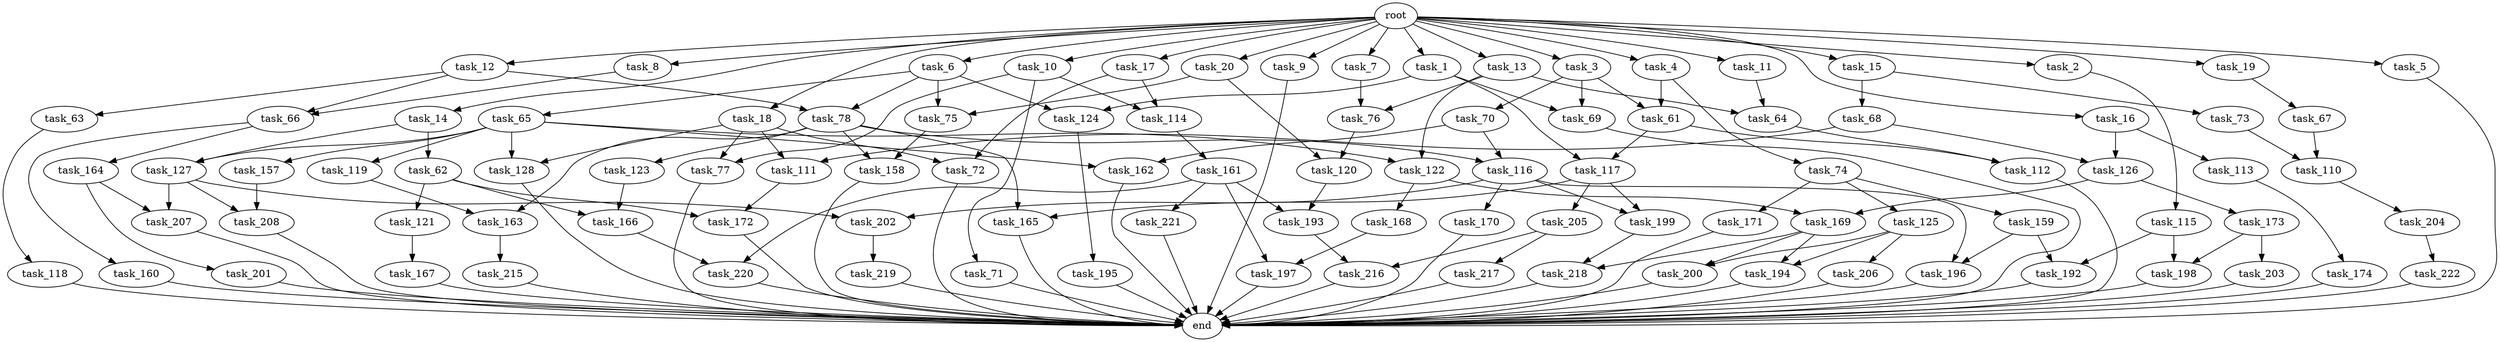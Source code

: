 digraph G {
  task_116 [size="429496729600.000000"];
  task_163 [size="352187318272.000000"];
  task_15 [size="1024.000000"];
  task_118 [size="695784701952.000000"];
  task_169 [size="996432412672.000000"];
  task_207 [size="841813590016.000000"];
  task_168 [size="858993459200.000000"];
  task_161 [size="77309411328.000000"];
  task_173 [size="137438953472.000000"];
  task_7 [size="1024.000000"];
  task_128 [size="1554778161152.000000"];
  task_119 [size="858993459200.000000"];
  task_220 [size="893353197568.000000"];
  task_166 [size="171798691840.000000"];
  task_75 [size="833223655424.000000"];
  task_204 [size="309237645312.000000"];
  task_117 [size="111669149696.000000"];
  task_196 [size="970662608896.000000"];
  task_9 [size="1024.000000"];
  task_199 [size="1279900254208.000000"];
  task_216 [size="1554778161152.000000"];
  task_112 [size="730144440320.000000"];
  task_121 [size="34359738368.000000"];
  task_164 [size="420906795008.000000"];
  task_217 [size="695784701952.000000"];
  task_73 [size="77309411328.000000"];
  task_172 [size="68719476736.000000"];
  task_77 [size="773094113280.000000"];
  task_198 [size="833223655424.000000"];
  task_65 [size="137438953472.000000"];
  task_18 [size="1024.000000"];
  task_159 [size="549755813888.000000"];
  task_63 [size="858993459200.000000"];
  task_68 [size="77309411328.000000"];
  task_115 [size="214748364800.000000"];
  task_206 [size="695784701952.000000"];
  task_160 [size="420906795008.000000"];
  task_61 [size="730144440320.000000"];
  task_64 [size="523986010112.000000"];
  task_11 [size="1024.000000"];
  task_167 [size="695784701952.000000"];
  task_125 [size="549755813888.000000"];
  task_1 [size="1024.000000"];
  task_78 [size="996432412672.000000"];
  task_157 [size="858993459200.000000"];
  task_110 [size="833223655424.000000"];
  task_201 [size="420906795008.000000"];
  task_69 [size="773094113280.000000"];
  task_171 [size="549755813888.000000"];
  task_162 [size="1073741824000.000000"];
  task_165 [size="1073741824000.000000"];
  task_123 [size="214748364800.000000"];
  task_20 [size="1024.000000"];
  task_194 [size="1005022347264.000000"];
  task_62 [size="309237645312.000000"];
  task_66 [size="1279900254208.000000"];
  task_205 [size="858993459200.000000"];
  task_127 [size="1168231104512.000000"];
  task_19 [size="1024.000000"];
  task_195 [size="420906795008.000000"];
  end [size="0.000000"];
  task_3 [size="1024.000000"];
  task_192 [size="687194767360.000000"];
  task_4 [size="1024.000000"];
  task_10 [size="1024.000000"];
  task_193 [size="343597383680.000000"];
  task_158 [size="1073741824000.000000"];
  task_70 [size="695784701952.000000"];
  task_71 [size="77309411328.000000"];
  task_67 [size="695784701952.000000"];
  task_14 [size="1024.000000"];
  task_12 [size="1024.000000"];
  task_13 [size="1024.000000"];
  task_174 [size="77309411328.000000"];
  task_126 [size="1391569403904.000000"];
  task_114 [size="214748364800.000000"];
  task_5 [size="1024.000000"];
  task_113 [size="695784701952.000000"];
  task_6 [size="1024.000000"];
  task_203 [size="695784701952.000000"];
  task_124 [size="214748364800.000000"];
  task_2 [size="1024.000000"];
  task_221 [size="34359738368.000000"];
  task_219 [size="309237645312.000000"];
  task_72 [size="833223655424.000000"];
  task_74 [size="34359738368.000000"];
  task_170 [size="420906795008.000000"];
  task_17 [size="1024.000000"];
  task_76 [size="1073741824000.000000"];
  task_202 [size="841813590016.000000"];
  task_120 [size="730144440320.000000"];
  task_200 [size="1005022347264.000000"];
  root [size="0.000000"];
  task_197 [size="584115552256.000000"];
  task_111 [size="1391569403904.000000"];
  task_8 [size="1024.000000"];
  task_16 [size="1024.000000"];
  task_218 [size="618475290624.000000"];
  task_222 [size="34359738368.000000"];
  task_215 [size="309237645312.000000"];
  task_122 [size="1073741824000.000000"];
  task_208 [size="635655159808.000000"];

  task_116 -> task_170 [size="411041792.000000"];
  task_116 -> task_199 [size="411041792.000000"];
  task_116 -> task_196 [size="411041792.000000"];
  task_116 -> task_202 [size="411041792.000000"];
  task_163 -> task_215 [size="301989888.000000"];
  task_15 -> task_68 [size="75497472.000000"];
  task_15 -> task_73 [size="75497472.000000"];
  task_118 -> end [size="1.000000"];
  task_169 -> task_200 [size="301989888.000000"];
  task_169 -> task_194 [size="301989888.000000"];
  task_169 -> task_218 [size="301989888.000000"];
  task_207 -> end [size="1.000000"];
  task_168 -> task_197 [size="536870912.000000"];
  task_161 -> task_193 [size="33554432.000000"];
  task_161 -> task_221 [size="33554432.000000"];
  task_161 -> task_220 [size="33554432.000000"];
  task_161 -> task_197 [size="33554432.000000"];
  task_173 -> task_203 [size="679477248.000000"];
  task_173 -> task_198 [size="679477248.000000"];
  task_7 -> task_76 [size="838860800.000000"];
  task_128 -> end [size="1.000000"];
  task_119 -> task_163 [size="134217728.000000"];
  task_220 -> end [size="1.000000"];
  task_166 -> task_220 [size="838860800.000000"];
  task_75 -> task_158 [size="838860800.000000"];
  task_204 -> task_222 [size="33554432.000000"];
  task_117 -> task_199 [size="838860800.000000"];
  task_117 -> task_165 [size="838860800.000000"];
  task_117 -> task_205 [size="838860800.000000"];
  task_196 -> end [size="1.000000"];
  task_9 -> end [size="1.000000"];
  task_199 -> task_218 [size="301989888.000000"];
  task_216 -> end [size="1.000000"];
  task_112 -> end [size="1.000000"];
  task_121 -> task_167 [size="679477248.000000"];
  task_164 -> task_201 [size="411041792.000000"];
  task_164 -> task_207 [size="411041792.000000"];
  task_217 -> end [size="1.000000"];
  task_73 -> task_110 [size="679477248.000000"];
  task_172 -> end [size="1.000000"];
  task_77 -> end [size="1.000000"];
  task_198 -> end [size="1.000000"];
  task_65 -> task_119 [size="838860800.000000"];
  task_65 -> task_162 [size="838860800.000000"];
  task_65 -> task_157 [size="838860800.000000"];
  task_65 -> task_127 [size="838860800.000000"];
  task_65 -> task_122 [size="838860800.000000"];
  task_65 -> task_128 [size="838860800.000000"];
  task_18 -> task_72 [size="679477248.000000"];
  task_18 -> task_128 [size="679477248.000000"];
  task_18 -> task_77 [size="679477248.000000"];
  task_18 -> task_111 [size="679477248.000000"];
  task_159 -> task_192 [size="536870912.000000"];
  task_159 -> task_196 [size="536870912.000000"];
  task_63 -> task_118 [size="679477248.000000"];
  task_68 -> task_111 [size="679477248.000000"];
  task_68 -> task_126 [size="679477248.000000"];
  task_115 -> task_192 [size="134217728.000000"];
  task_115 -> task_198 [size="134217728.000000"];
  task_206 -> end [size="1.000000"];
  task_160 -> end [size="1.000000"];
  task_61 -> task_112 [size="33554432.000000"];
  task_61 -> task_117 [size="33554432.000000"];
  task_64 -> task_112 [size="679477248.000000"];
  task_11 -> task_64 [size="301989888.000000"];
  task_167 -> end [size="1.000000"];
  task_125 -> task_206 [size="679477248.000000"];
  task_125 -> task_200 [size="679477248.000000"];
  task_125 -> task_194 [size="679477248.000000"];
  task_1 -> task_117 [size="75497472.000000"];
  task_1 -> task_124 [size="75497472.000000"];
  task_1 -> task_69 [size="75497472.000000"];
  task_78 -> task_158 [size="209715200.000000"];
  task_78 -> task_116 [size="209715200.000000"];
  task_78 -> task_123 [size="209715200.000000"];
  task_78 -> task_165 [size="209715200.000000"];
  task_78 -> task_163 [size="209715200.000000"];
  task_157 -> task_208 [size="209715200.000000"];
  task_110 -> task_204 [size="301989888.000000"];
  task_201 -> end [size="1.000000"];
  task_69 -> end [size="1.000000"];
  task_171 -> end [size="1.000000"];
  task_162 -> end [size="1.000000"];
  task_165 -> end [size="1.000000"];
  task_123 -> task_166 [size="134217728.000000"];
  task_20 -> task_75 [size="679477248.000000"];
  task_20 -> task_120 [size="679477248.000000"];
  task_194 -> end [size="1.000000"];
  task_62 -> task_166 [size="33554432.000000"];
  task_62 -> task_172 [size="33554432.000000"];
  task_62 -> task_121 [size="33554432.000000"];
  task_66 -> task_164 [size="411041792.000000"];
  task_66 -> task_160 [size="411041792.000000"];
  task_205 -> task_217 [size="679477248.000000"];
  task_205 -> task_216 [size="679477248.000000"];
  task_127 -> task_207 [size="411041792.000000"];
  task_127 -> task_202 [size="411041792.000000"];
  task_127 -> task_208 [size="411041792.000000"];
  task_19 -> task_67 [size="679477248.000000"];
  task_195 -> end [size="1.000000"];
  task_3 -> task_61 [size="679477248.000000"];
  task_3 -> task_70 [size="679477248.000000"];
  task_3 -> task_69 [size="679477248.000000"];
  task_192 -> end [size="1.000000"];
  task_4 -> task_61 [size="33554432.000000"];
  task_4 -> task_74 [size="33554432.000000"];
  task_10 -> task_114 [size="75497472.000000"];
  task_10 -> task_77 [size="75497472.000000"];
  task_10 -> task_71 [size="75497472.000000"];
  task_193 -> task_216 [size="838860800.000000"];
  task_158 -> end [size="1.000000"];
  task_70 -> task_116 [size="209715200.000000"];
  task_70 -> task_162 [size="209715200.000000"];
  task_71 -> end [size="1.000000"];
  task_67 -> task_110 [size="134217728.000000"];
  task_14 -> task_127 [size="301989888.000000"];
  task_14 -> task_62 [size="301989888.000000"];
  task_12 -> task_63 [size="838860800.000000"];
  task_12 -> task_66 [size="838860800.000000"];
  task_12 -> task_78 [size="838860800.000000"];
  task_13 -> task_76 [size="209715200.000000"];
  task_13 -> task_122 [size="209715200.000000"];
  task_13 -> task_64 [size="209715200.000000"];
  task_174 -> end [size="1.000000"];
  task_126 -> task_173 [size="134217728.000000"];
  task_126 -> task_169 [size="134217728.000000"];
  task_114 -> task_161 [size="75497472.000000"];
  task_5 -> end [size="1.000000"];
  task_113 -> task_174 [size="75497472.000000"];
  task_6 -> task_65 [size="134217728.000000"];
  task_6 -> task_75 [size="134217728.000000"];
  task_6 -> task_78 [size="134217728.000000"];
  task_6 -> task_124 [size="134217728.000000"];
  task_203 -> end [size="1.000000"];
  task_124 -> task_195 [size="411041792.000000"];
  task_2 -> task_115 [size="209715200.000000"];
  task_221 -> end [size="1.000000"];
  task_219 -> end [size="1.000000"];
  task_72 -> end [size="1.000000"];
  task_74 -> task_171 [size="536870912.000000"];
  task_74 -> task_125 [size="536870912.000000"];
  task_74 -> task_159 [size="536870912.000000"];
  task_170 -> end [size="1.000000"];
  task_17 -> task_114 [size="134217728.000000"];
  task_17 -> task_72 [size="134217728.000000"];
  task_76 -> task_120 [size="33554432.000000"];
  task_202 -> task_219 [size="301989888.000000"];
  task_120 -> task_193 [size="301989888.000000"];
  task_200 -> end [size="1.000000"];
  root -> task_13 [size="1.000000"];
  root -> task_17 [size="1.000000"];
  root -> task_3 [size="1.000000"];
  root -> task_4 [size="1.000000"];
  root -> task_20 [size="1.000000"];
  root -> task_15 [size="1.000000"];
  root -> task_10 [size="1.000000"];
  root -> task_6 [size="1.000000"];
  root -> task_11 [size="1.000000"];
  root -> task_9 [size="1.000000"];
  root -> task_16 [size="1.000000"];
  root -> task_8 [size="1.000000"];
  root -> task_18 [size="1.000000"];
  root -> task_1 [size="1.000000"];
  root -> task_5 [size="1.000000"];
  root -> task_19 [size="1.000000"];
  root -> task_2 [size="1.000000"];
  root -> task_14 [size="1.000000"];
  root -> task_7 [size="1.000000"];
  root -> task_12 [size="1.000000"];
  task_197 -> end [size="1.000000"];
  task_111 -> task_172 [size="33554432.000000"];
  task_8 -> task_66 [size="411041792.000000"];
  task_16 -> task_113 [size="679477248.000000"];
  task_16 -> task_126 [size="679477248.000000"];
  task_218 -> end [size="1.000000"];
  task_222 -> end [size="1.000000"];
  task_215 -> end [size="1.000000"];
  task_122 -> task_169 [size="838860800.000000"];
  task_122 -> task_168 [size="838860800.000000"];
  task_208 -> end [size="1.000000"];
}
